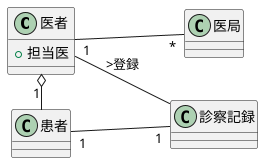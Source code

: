 @startuml
left to right direction
class 医者{
    +担当医
}
class 患者{

}
class 診察記録{

}
class 医局{

}

医者 "1" -- "*" 医局
医者 o-ri- "1" 患者
患者 "1" -down- "1" 診察記録
医者 --  診察記録 :>登録 
@enduml
